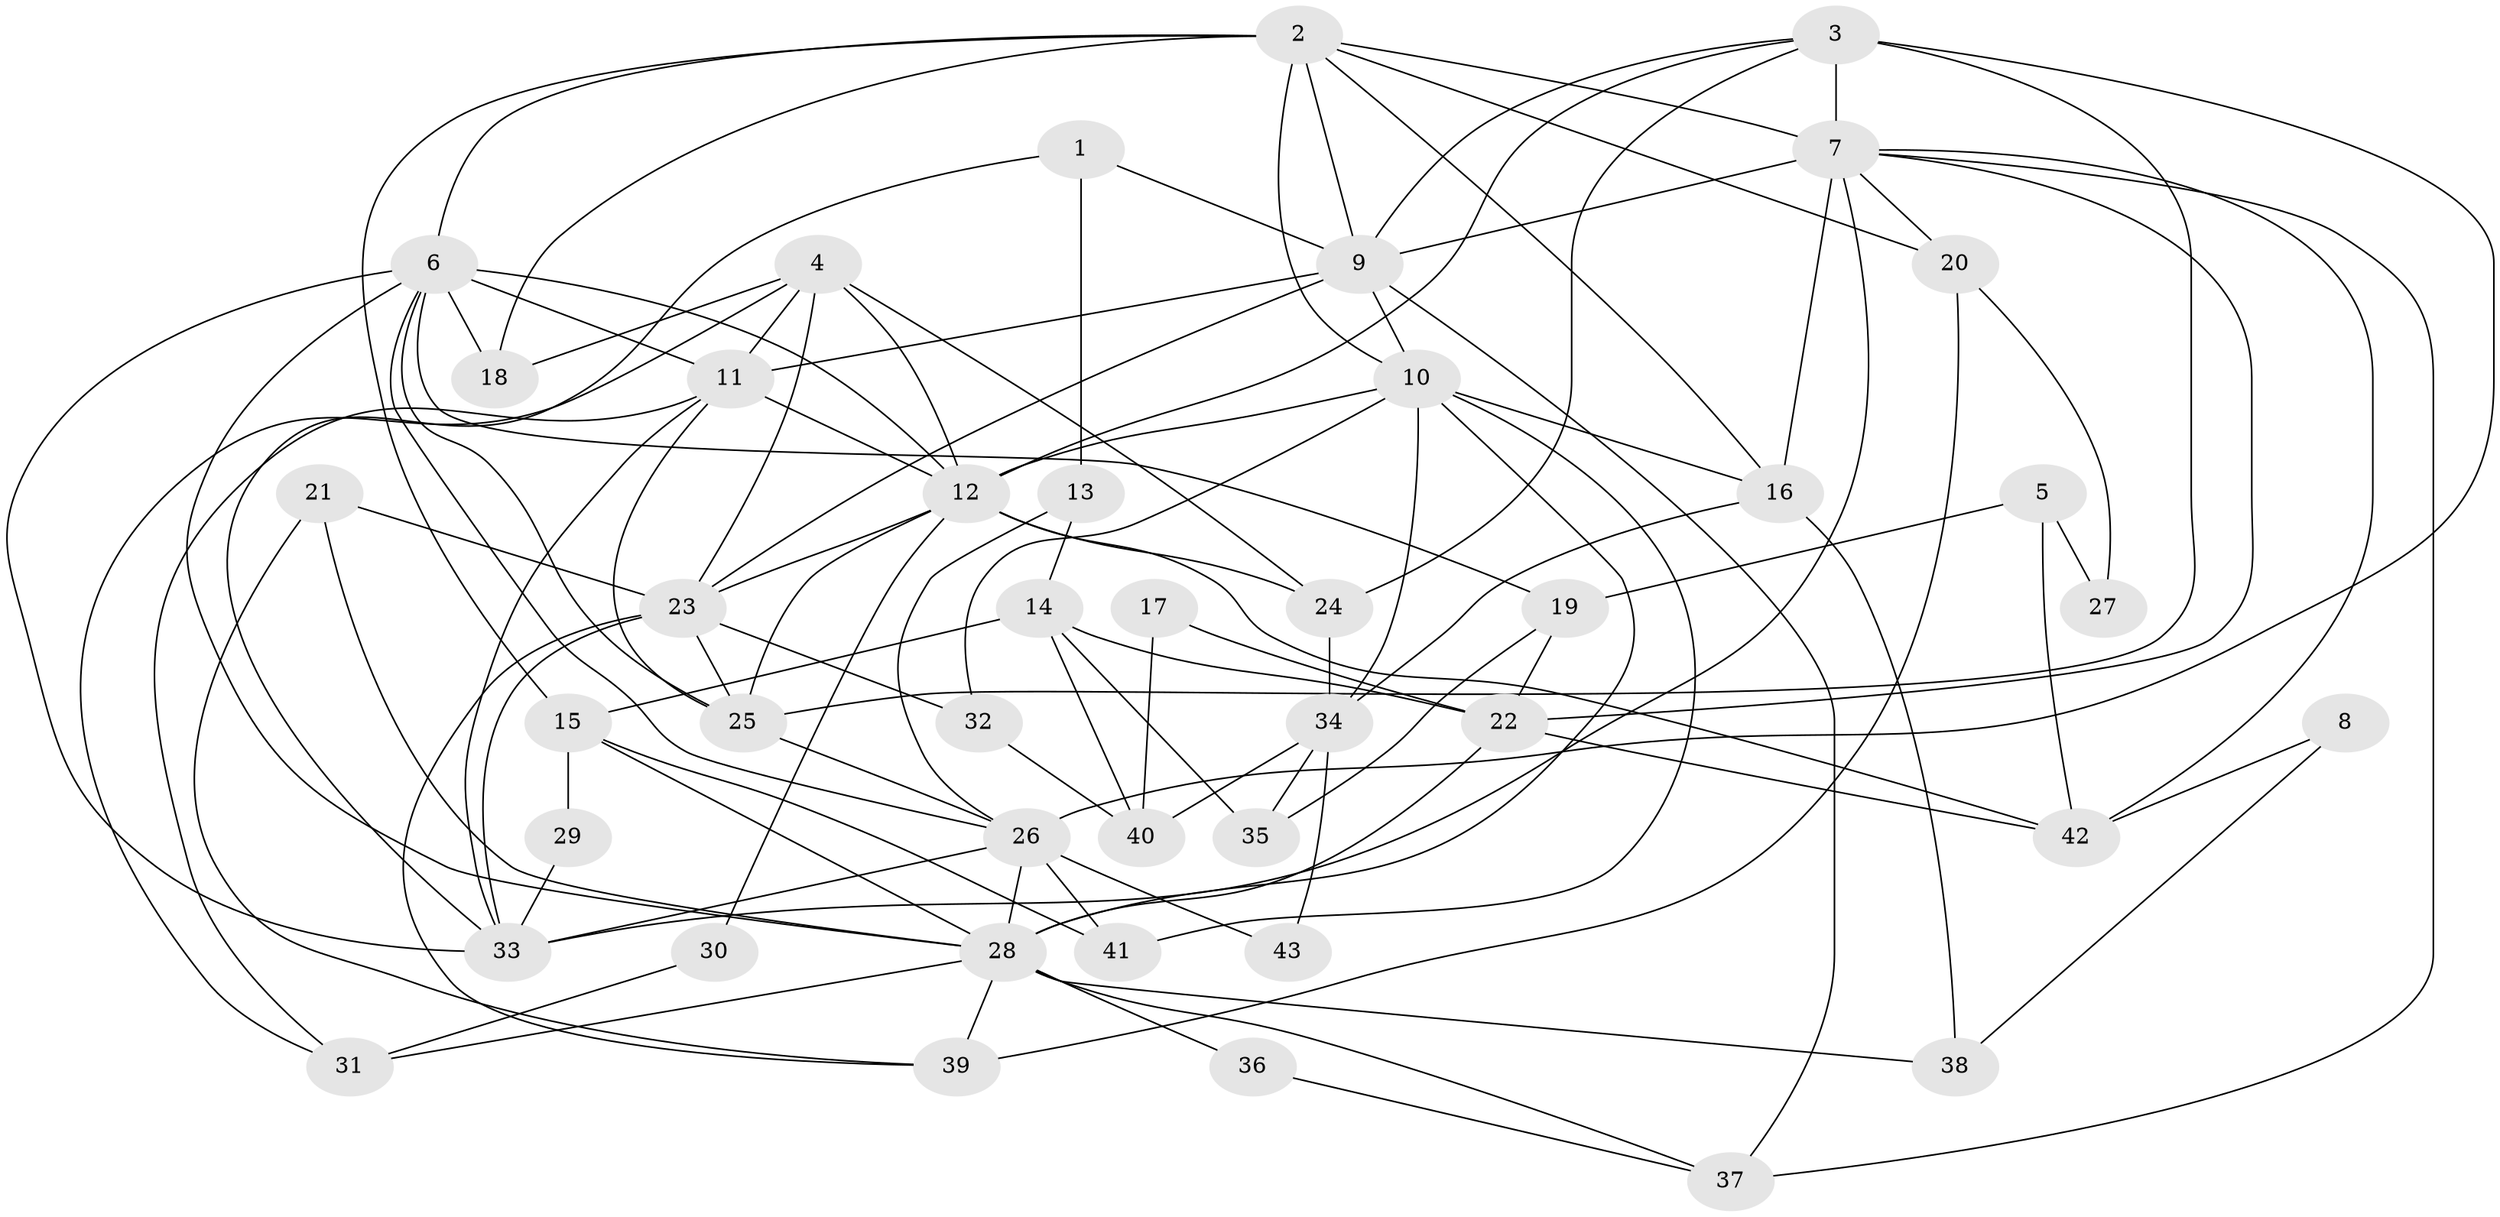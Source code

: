 // original degree distribution, {3: 0.32941176470588235, 6: 0.09411764705882353, 4: 0.24705882352941178, 2: 0.10588235294117647, 8: 0.011764705882352941, 7: 0.023529411764705882, 5: 0.17647058823529413, 9: 0.011764705882352941}
// Generated by graph-tools (version 1.1) at 2025/36/03/09/25 02:36:05]
// undirected, 43 vertices, 106 edges
graph export_dot {
graph [start="1"]
  node [color=gray90,style=filled];
  1;
  2;
  3;
  4;
  5;
  6;
  7;
  8;
  9;
  10;
  11;
  12;
  13;
  14;
  15;
  16;
  17;
  18;
  19;
  20;
  21;
  22;
  23;
  24;
  25;
  26;
  27;
  28;
  29;
  30;
  31;
  32;
  33;
  34;
  35;
  36;
  37;
  38;
  39;
  40;
  41;
  42;
  43;
  1 -- 9 [weight=1.0];
  1 -- 13 [weight=1.0];
  1 -- 33 [weight=1.0];
  2 -- 6 [weight=2.0];
  2 -- 7 [weight=2.0];
  2 -- 9 [weight=1.0];
  2 -- 10 [weight=1.0];
  2 -- 15 [weight=2.0];
  2 -- 16 [weight=2.0];
  2 -- 18 [weight=1.0];
  2 -- 20 [weight=1.0];
  3 -- 7 [weight=1.0];
  3 -- 9 [weight=1.0];
  3 -- 12 [weight=1.0];
  3 -- 24 [weight=2.0];
  3 -- 25 [weight=3.0];
  3 -- 26 [weight=1.0];
  4 -- 11 [weight=1.0];
  4 -- 12 [weight=1.0];
  4 -- 18 [weight=1.0];
  4 -- 23 [weight=2.0];
  4 -- 24 [weight=1.0];
  4 -- 31 [weight=1.0];
  5 -- 19 [weight=1.0];
  5 -- 27 [weight=1.0];
  5 -- 42 [weight=1.0];
  6 -- 11 [weight=2.0];
  6 -- 12 [weight=1.0];
  6 -- 18 [weight=1.0];
  6 -- 19 [weight=1.0];
  6 -- 25 [weight=1.0];
  6 -- 26 [weight=1.0];
  6 -- 28 [weight=1.0];
  6 -- 33 [weight=1.0];
  7 -- 9 [weight=2.0];
  7 -- 16 [weight=1.0];
  7 -- 20 [weight=1.0];
  7 -- 22 [weight=1.0];
  7 -- 33 [weight=1.0];
  7 -- 37 [weight=1.0];
  7 -- 42 [weight=1.0];
  8 -- 38 [weight=1.0];
  8 -- 42 [weight=1.0];
  9 -- 10 [weight=1.0];
  9 -- 11 [weight=1.0];
  9 -- 23 [weight=2.0];
  9 -- 37 [weight=1.0];
  10 -- 12 [weight=1.0];
  10 -- 16 [weight=1.0];
  10 -- 28 [weight=1.0];
  10 -- 32 [weight=1.0];
  10 -- 34 [weight=1.0];
  10 -- 41 [weight=1.0];
  11 -- 12 [weight=1.0];
  11 -- 25 [weight=2.0];
  11 -- 31 [weight=1.0];
  11 -- 33 [weight=1.0];
  12 -- 23 [weight=1.0];
  12 -- 24 [weight=2.0];
  12 -- 25 [weight=1.0];
  12 -- 30 [weight=1.0];
  12 -- 42 [weight=1.0];
  13 -- 14 [weight=1.0];
  13 -- 26 [weight=1.0];
  14 -- 15 [weight=1.0];
  14 -- 22 [weight=1.0];
  14 -- 35 [weight=1.0];
  14 -- 40 [weight=1.0];
  15 -- 28 [weight=1.0];
  15 -- 29 [weight=1.0];
  15 -- 41 [weight=1.0];
  16 -- 34 [weight=1.0];
  16 -- 38 [weight=1.0];
  17 -- 22 [weight=1.0];
  17 -- 40 [weight=1.0];
  19 -- 22 [weight=1.0];
  19 -- 35 [weight=1.0];
  20 -- 27 [weight=1.0];
  20 -- 39 [weight=1.0];
  21 -- 23 [weight=1.0];
  21 -- 28 [weight=1.0];
  21 -- 39 [weight=1.0];
  22 -- 28 [weight=1.0];
  22 -- 42 [weight=1.0];
  23 -- 25 [weight=1.0];
  23 -- 32 [weight=1.0];
  23 -- 33 [weight=1.0];
  23 -- 39 [weight=1.0];
  24 -- 34 [weight=1.0];
  25 -- 26 [weight=1.0];
  26 -- 28 [weight=1.0];
  26 -- 33 [weight=1.0];
  26 -- 41 [weight=1.0];
  26 -- 43 [weight=1.0];
  28 -- 31 [weight=1.0];
  28 -- 36 [weight=1.0];
  28 -- 37 [weight=1.0];
  28 -- 38 [weight=1.0];
  28 -- 39 [weight=1.0];
  29 -- 33 [weight=1.0];
  30 -- 31 [weight=1.0];
  32 -- 40 [weight=1.0];
  34 -- 35 [weight=1.0];
  34 -- 40 [weight=1.0];
  34 -- 43 [weight=1.0];
  36 -- 37 [weight=1.0];
}
